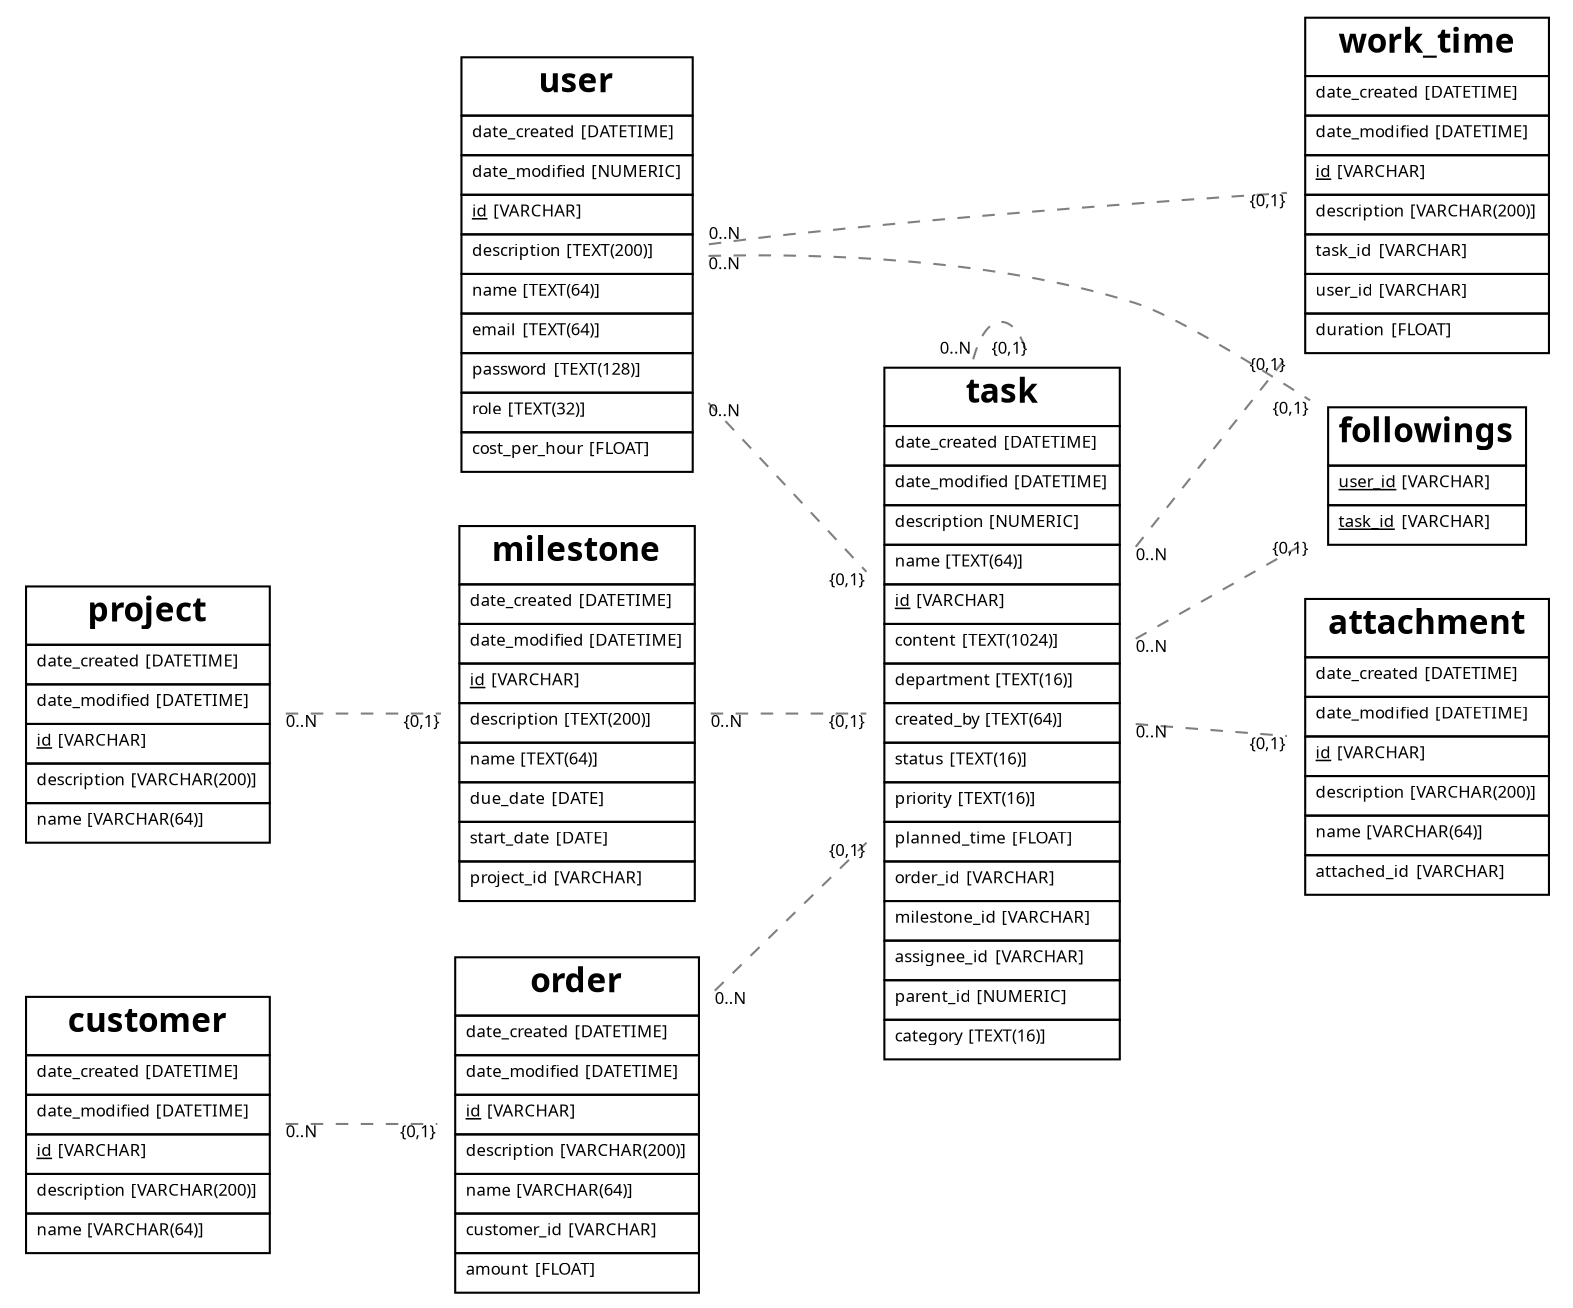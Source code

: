 graph {
    graph [rankdir=LR];
    node [label="\N",
        shape=plaintext
        fontsize=8,
        fontname=Verdana
    ];
    edge [color=gray50,
        minlen=2,
        style=dashed
        fontsize=8,
        fontname=Verdana
    ];

"customer" [label=<<FONT FACE="Verdana"><TABLE BORDER="0" CELLBORDER="1" CELLPADDING="4" CELLSPACING="0"><TR><TD><B><FONT POINT-SIZE="16">customer</FONT></B></TD></TR><TR><TD ALIGN="LEFT"><FONT>date_created</FONT><FONT> [DATETIME]</FONT></TD></TR><TR><TD ALIGN="LEFT"><FONT>date_modified</FONT><FONT> [DATETIME]</FONT></TD></TR><TR><TD ALIGN="LEFT"><u><FONT>id</FONT></u><FONT> [VARCHAR]</FONT></TD></TR><TR><TD ALIGN="LEFT"><FONT>description</FONT><FONT> [VARCHAR(200)]</FONT></TD></TR><TR><TD ALIGN="LEFT"><FONT>name</FONT><FONT> [VARCHAR(64)]</FONT></TD></TR></TABLE></FONT>>];
"task" [label=<<FONT FACE="Verdana"><TABLE BORDER="0" CELLBORDER="1" CELLPADDING="4" CELLSPACING="0"><TR><TD><B><FONT POINT-SIZE="16">task</FONT></B></TD></TR><TR><TD ALIGN="LEFT"><FONT>date_created</FONT><FONT> [DATETIME]</FONT></TD></TR><TR><TD ALIGN="LEFT"><FONT>date_modified</FONT><FONT> [DATETIME]</FONT></TD></TR><TR><TD ALIGN="LEFT"><FONT>description</FONT><FONT> [NUMERIC]</FONT></TD></TR><TR><TD ALIGN="LEFT"><FONT>name</FONT><FONT> [TEXT(64)]</FONT></TD></TR><TR><TD ALIGN="LEFT"><u><FONT>id</FONT></u><FONT> [VARCHAR]</FONT></TD></TR><TR><TD ALIGN="LEFT"><FONT>content</FONT><FONT> [TEXT(1024)]</FONT></TD></TR><TR><TD ALIGN="LEFT"><FONT>department</FONT><FONT> [TEXT(16)]</FONT></TD></TR><TR><TD ALIGN="LEFT"><FONT>created_by</FONT><FONT> [TEXT(64)]</FONT></TD></TR><TR><TD ALIGN="LEFT"><FONT>status</FONT><FONT> [TEXT(16)]</FONT></TD></TR><TR><TD ALIGN="LEFT"><FONT>priority</FONT><FONT> [TEXT(16)]</FONT></TD></TR><TR><TD ALIGN="LEFT"><FONT>planned_time</FONT><FONT> [FLOAT]</FONT></TD></TR><TR><TD ALIGN="LEFT"><FONT>order_id</FONT><FONT> [VARCHAR]</FONT></TD></TR><TR><TD ALIGN="LEFT"><FONT>milestone_id</FONT><FONT> [VARCHAR]</FONT></TD></TR><TR><TD ALIGN="LEFT"><FONT>assignee_id</FONT><FONT> [VARCHAR]</FONT></TD></TR><TR><TD ALIGN="LEFT"><FONT>parent_id</FONT><FONT> [NUMERIC]</FONT></TD></TR><TR><TD ALIGN="LEFT"><FONT>category</FONT><FONT> [TEXT(16)]</FONT></TD></TR></TABLE></FONT>>];
"followings" [label=<<FONT FACE="Verdana"><TABLE BORDER="0" CELLBORDER="1" CELLPADDING="4" CELLSPACING="0"><TR><TD><B><FONT POINT-SIZE="16">followings</FONT></B></TD></TR><TR><TD ALIGN="LEFT"><u><FONT>user_id</FONT></u><FONT> [VARCHAR]</FONT></TD></TR><TR><TD ALIGN="LEFT"><u><FONT>task_id</FONT></u><FONT> [VARCHAR]</FONT></TD></TR></TABLE></FONT>>];
"work_time" [label=<<FONT FACE="Verdana"><TABLE BORDER="0" CELLBORDER="1" CELLPADDING="4" CELLSPACING="0"><TR><TD><B><FONT POINT-SIZE="16">work_time</FONT></B></TD></TR><TR><TD ALIGN="LEFT"><FONT>date_created</FONT><FONT> [DATETIME]</FONT></TD></TR><TR><TD ALIGN="LEFT"><FONT>date_modified</FONT><FONT> [DATETIME]</FONT></TD></TR><TR><TD ALIGN="LEFT"><u><FONT>id</FONT></u><FONT> [VARCHAR]</FONT></TD></TR><TR><TD ALIGN="LEFT"><FONT>description</FONT><FONT> [VARCHAR(200)]</FONT></TD></TR><TR><TD ALIGN="LEFT"><FONT>task_id</FONT><FONT> [VARCHAR]</FONT></TD></TR><TR><TD ALIGN="LEFT"><FONT>user_id</FONT><FONT> [VARCHAR]</FONT></TD></TR><TR><TD ALIGN="LEFT"><FONT>duration</FONT><FONT> [FLOAT]</FONT></TD></TR></TABLE></FONT>>];
"project" [label=<<FONT FACE="Verdana"><TABLE BORDER="0" CELLBORDER="1" CELLPADDING="4" CELLSPACING="0"><TR><TD><B><FONT POINT-SIZE="16">project</FONT></B></TD></TR><TR><TD ALIGN="LEFT"><FONT>date_created</FONT><FONT> [DATETIME]</FONT></TD></TR><TR><TD ALIGN="LEFT"><FONT>date_modified</FONT><FONT> [DATETIME]</FONT></TD></TR><TR><TD ALIGN="LEFT"><u><FONT>id</FONT></u><FONT> [VARCHAR]</FONT></TD></TR><TR><TD ALIGN="LEFT"><FONT>description</FONT><FONT> [VARCHAR(200)]</FONT></TD></TR><TR><TD ALIGN="LEFT"><FONT>name</FONT><FONT> [VARCHAR(64)]</FONT></TD></TR></TABLE></FONT>>];
"attachment" [label=<<FONT FACE="Verdana"><TABLE BORDER="0" CELLBORDER="1" CELLPADDING="4" CELLSPACING="0"><TR><TD><B><FONT POINT-SIZE="16">attachment</FONT></B></TD></TR><TR><TD ALIGN="LEFT"><FONT>date_created</FONT><FONT> [DATETIME]</FONT></TD></TR><TR><TD ALIGN="LEFT"><FONT>date_modified</FONT><FONT> [DATETIME]</FONT></TD></TR><TR><TD ALIGN="LEFT"><u><FONT>id</FONT></u><FONT> [VARCHAR]</FONT></TD></TR><TR><TD ALIGN="LEFT"><FONT>description</FONT><FONT> [VARCHAR(200)]</FONT></TD></TR><TR><TD ALIGN="LEFT"><FONT>name</FONT><FONT> [VARCHAR(64)]</FONT></TD></TR><TR><TD ALIGN="LEFT"><FONT>attached_id</FONT><FONT> [VARCHAR]</FONT></TD></TR></TABLE></FONT>>];
"milestone" [label=<<FONT FACE="Verdana"><TABLE BORDER="0" CELLBORDER="1" CELLPADDING="4" CELLSPACING="0"><TR><TD><B><FONT POINT-SIZE="16">milestone</FONT></B></TD></TR><TR><TD ALIGN="LEFT"><FONT>date_created</FONT><FONT> [DATETIME]</FONT></TD></TR><TR><TD ALIGN="LEFT"><FONT>date_modified</FONT><FONT> [DATETIME]</FONT></TD></TR><TR><TD ALIGN="LEFT"><u><FONT>id</FONT></u><FONT> [VARCHAR]</FONT></TD></TR><TR><TD ALIGN="LEFT"><FONT>description</FONT><FONT> [TEXT(200)]</FONT></TD></TR><TR><TD ALIGN="LEFT"><FONT>name</FONT><FONT> [TEXT(64)]</FONT></TD></TR><TR><TD ALIGN="LEFT"><FONT>due_date</FONT><FONT> [DATE]</FONT></TD></TR><TR><TD ALIGN="LEFT"><FONT>start_date</FONT><FONT> [DATE]</FONT></TD></TR><TR><TD ALIGN="LEFT"><FONT>project_id</FONT><FONT> [VARCHAR]</FONT></TD></TR></TABLE></FONT>>];
"order" [label=<<FONT FACE="Verdana"><TABLE BORDER="0" CELLBORDER="1" CELLPADDING="4" CELLSPACING="0"><TR><TD><B><FONT POINT-SIZE="16">order</FONT></B></TD></TR><TR><TD ALIGN="LEFT"><FONT>date_created</FONT><FONT> [DATETIME]</FONT></TD></TR><TR><TD ALIGN="LEFT"><FONT>date_modified</FONT><FONT> [DATETIME]</FONT></TD></TR><TR><TD ALIGN="LEFT"><u><FONT>id</FONT></u><FONT> [VARCHAR]</FONT></TD></TR><TR><TD ALIGN="LEFT"><FONT>description</FONT><FONT> [VARCHAR(200)]</FONT></TD></TR><TR><TD ALIGN="LEFT"><FONT>name</FONT><FONT> [VARCHAR(64)]</FONT></TD></TR><TR><TD ALIGN="LEFT"><FONT>customer_id</FONT><FONT> [VARCHAR]</FONT></TD></TR><TR><TD ALIGN="LEFT"><FONT>amount</FONT><FONT> [FLOAT]</FONT></TD></TR></TABLE></FONT>>];
"user" [label=<<FONT FACE="Verdana"><TABLE BORDER="0" CELLBORDER="1" CELLPADDING="4" CELLSPACING="0"><TR><TD><B><FONT POINT-SIZE="16">user</FONT></B></TD></TR><TR><TD ALIGN="LEFT"><FONT>date_created</FONT><FONT> [DATETIME]</FONT></TD></TR><TR><TD ALIGN="LEFT"><FONT>date_modified</FONT><FONT> [NUMERIC]</FONT></TD></TR><TR><TD ALIGN="LEFT"><u><FONT>id</FONT></u><FONT> [VARCHAR]</FONT></TD></TR><TR><TD ALIGN="LEFT"><FONT>description</FONT><FONT> [TEXT(200)]</FONT></TD></TR><TR><TD ALIGN="LEFT"><FONT>name</FONT><FONT> [TEXT(64)]</FONT></TD></TR><TR><TD ALIGN="LEFT"><FONT>email</FONT><FONT> [TEXT(64)]</FONT></TD></TR><TR><TD ALIGN="LEFT"><FONT>password</FONT><FONT> [TEXT(128)]</FONT></TD></TR><TR><TD ALIGN="LEFT"><FONT>role</FONT><FONT> [TEXT(32)]</FONT></TD></TR><TR><TD ALIGN="LEFT"><FONT>cost_per_hour</FONT><FONT> [FLOAT]</FONT></TD></TR></TABLE></FONT>>];
"project" -- "milestone" [taillabel=<<FONT>0..N</FONT>>,headlabel=<<FONT>{0,1}</FONT>>];
"user" -- "task" [taillabel=<<FONT>0..N</FONT>>,headlabel=<<FONT>{0,1}</FONT>>];
"order" -- "task" [taillabel=<<FONT>0..N</FONT>>,headlabel=<<FONT>{0,1}</FONT>>];
"task" -- "task" [taillabel=<<FONT>0..N</FONT>>,headlabel=<<FONT>{0,1}</FONT>>];
"milestone" -- "task" [taillabel=<<FONT>0..N</FONT>>,headlabel=<<FONT>{0,1}</FONT>>];
"user" -- "followings" [taillabel=<<FONT>0..N</FONT>>,headlabel=<<FONT>{0,1}</FONT>>];
"task" -- "followings" [taillabel=<<FONT>0..N</FONT>>,headlabel=<<FONT>{0,1}</FONT>>];
"task" -- "work_time" [taillabel=<<FONT>0..N</FONT>>,headlabel=<<FONT>{0,1}</FONT>>];
"user" -- "work_time" [taillabel=<<FONT>0..N</FONT>>,headlabel=<<FONT>{0,1}</FONT>>];
"task" -- "attachment" [taillabel=<<FONT>0..N</FONT>>,headlabel=<<FONT>{0,1}</FONT>>];
"customer" -- "order" [taillabel=<<FONT>0..N</FONT>>,headlabel=<<FONT>{0,1}</FONT>>];
}

